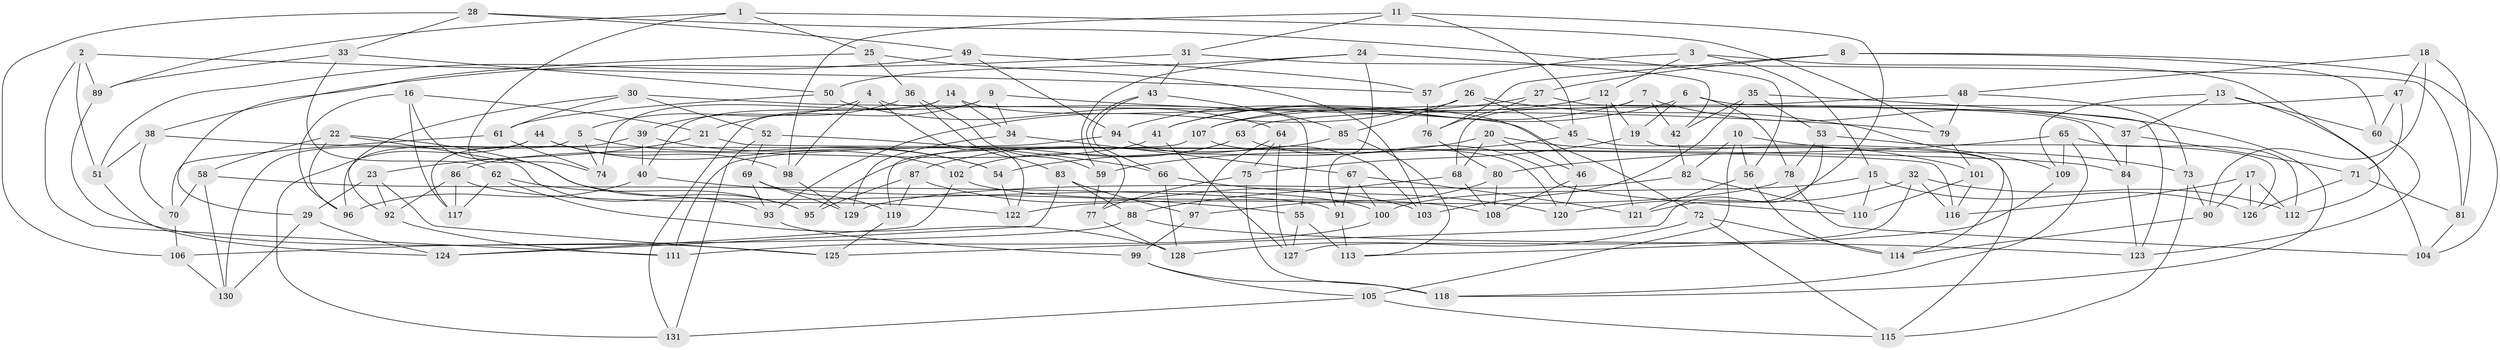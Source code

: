 // Generated by graph-tools (version 1.1) at 2025/26/03/09/25 03:26:59]
// undirected, 131 vertices, 262 edges
graph export_dot {
graph [start="1"]
  node [color=gray90,style=filled];
  1;
  2;
  3;
  4;
  5;
  6;
  7;
  8;
  9;
  10;
  11;
  12;
  13;
  14;
  15;
  16;
  17;
  18;
  19;
  20;
  21;
  22;
  23;
  24;
  25;
  26;
  27;
  28;
  29;
  30;
  31;
  32;
  33;
  34;
  35;
  36;
  37;
  38;
  39;
  40;
  41;
  42;
  43;
  44;
  45;
  46;
  47;
  48;
  49;
  50;
  51;
  52;
  53;
  54;
  55;
  56;
  57;
  58;
  59;
  60;
  61;
  62;
  63;
  64;
  65;
  66;
  67;
  68;
  69;
  70;
  71;
  72;
  73;
  74;
  75;
  76;
  77;
  78;
  79;
  80;
  81;
  82;
  83;
  84;
  85;
  86;
  87;
  88;
  89;
  90;
  91;
  92;
  93;
  94;
  95;
  96;
  97;
  98;
  99;
  100;
  101;
  102;
  103;
  104;
  105;
  106;
  107;
  108;
  109;
  110;
  111;
  112;
  113;
  114;
  115;
  116;
  117;
  118;
  119;
  120;
  121;
  122;
  123;
  124;
  125;
  126;
  127;
  128;
  129;
  130;
  131;
  1 -- 25;
  1 -- 79;
  1 -- 74;
  1 -- 89;
  2 -- 57;
  2 -- 51;
  2 -- 89;
  2 -- 111;
  3 -- 15;
  3 -- 57;
  3 -- 12;
  3 -- 112;
  4 -- 55;
  4 -- 122;
  4 -- 5;
  4 -- 98;
  5 -- 74;
  5 -- 96;
  5 -- 54;
  6 -- 41;
  6 -- 123;
  6 -- 78;
  6 -- 19;
  7 -- 68;
  7 -- 107;
  7 -- 37;
  7 -- 42;
  8 -- 27;
  8 -- 104;
  8 -- 76;
  8 -- 60;
  9 -- 79;
  9 -- 131;
  9 -- 34;
  9 -- 21;
  10 -- 105;
  10 -- 73;
  10 -- 82;
  10 -- 56;
  11 -- 121;
  11 -- 98;
  11 -- 31;
  11 -- 45;
  12 -- 19;
  12 -- 121;
  12 -- 41;
  13 -- 104;
  13 -- 37;
  13 -- 109;
  13 -- 60;
  14 -- 46;
  14 -- 34;
  14 -- 74;
  14 -- 40;
  15 -- 100;
  15 -- 126;
  15 -- 110;
  16 -- 117;
  16 -- 21;
  16 -- 96;
  16 -- 95;
  17 -- 116;
  17 -- 112;
  17 -- 90;
  17 -- 126;
  18 -- 90;
  18 -- 81;
  18 -- 47;
  18 -- 48;
  19 -- 114;
  19 -- 75;
  20 -- 54;
  20 -- 68;
  20 -- 46;
  20 -- 101;
  21 -- 23;
  21 -- 116;
  22 -- 100;
  22 -- 58;
  22 -- 93;
  22 -- 96;
  23 -- 29;
  23 -- 125;
  23 -- 92;
  24 -- 91;
  24 -- 42;
  24 -- 59;
  24 -- 50;
  25 -- 36;
  25 -- 29;
  25 -- 103;
  26 -- 93;
  26 -- 45;
  26 -- 109;
  26 -- 85;
  27 -- 84;
  27 -- 94;
  27 -- 76;
  28 -- 33;
  28 -- 106;
  28 -- 56;
  28 -- 49;
  29 -- 124;
  29 -- 130;
  30 -- 92;
  30 -- 72;
  30 -- 61;
  30 -- 52;
  31 -- 38;
  31 -- 81;
  31 -- 43;
  32 -- 116;
  32 -- 120;
  32 -- 127;
  32 -- 112;
  33 -- 62;
  33 -- 50;
  33 -- 89;
  34 -- 67;
  34 -- 129;
  35 -- 103;
  35 -- 53;
  35 -- 42;
  35 -- 118;
  36 -- 83;
  36 -- 39;
  36 -- 59;
  37 -- 71;
  37 -- 84;
  38 -- 70;
  38 -- 84;
  38 -- 51;
  39 -- 117;
  39 -- 40;
  39 -- 54;
  40 -- 96;
  40 -- 55;
  41 -- 127;
  41 -- 86;
  42 -- 82;
  43 -- 66;
  43 -- 85;
  43 -- 77;
  44 -- 98;
  44 -- 102;
  44 -- 131;
  44 -- 130;
  45 -- 59;
  45 -- 115;
  46 -- 108;
  46 -- 120;
  47 -- 71;
  47 -- 60;
  47 -- 63;
  48 -- 107;
  48 -- 73;
  48 -- 79;
  49 -- 94;
  49 -- 51;
  49 -- 57;
  50 -- 61;
  50 -- 64;
  51 -- 124;
  52 -- 69;
  52 -- 131;
  52 -- 66;
  53 -- 126;
  53 -- 125;
  53 -- 78;
  54 -- 122;
  55 -- 127;
  55 -- 113;
  56 -- 114;
  56 -- 121;
  57 -- 76;
  58 -- 130;
  58 -- 70;
  58 -- 91;
  59 -- 77;
  60 -- 123;
  61 -- 70;
  61 -- 74;
  62 -- 95;
  62 -- 117;
  62 -- 128;
  63 -- 95;
  63 -- 110;
  63 -- 102;
  64 -- 75;
  64 -- 127;
  64 -- 97;
  65 -- 109;
  65 -- 112;
  65 -- 118;
  65 -- 80;
  66 -- 120;
  66 -- 128;
  67 -- 100;
  67 -- 91;
  67 -- 121;
  68 -- 108;
  68 -- 88;
  69 -- 93;
  69 -- 119;
  69 -- 129;
  70 -- 106;
  71 -- 126;
  71 -- 81;
  72 -- 114;
  72 -- 128;
  72 -- 115;
  73 -- 115;
  73 -- 90;
  75 -- 77;
  75 -- 118;
  76 -- 80;
  77 -- 128;
  78 -- 122;
  78 -- 104;
  79 -- 101;
  80 -- 97;
  80 -- 108;
  81 -- 104;
  82 -- 129;
  82 -- 110;
  83 -- 97;
  83 -- 124;
  83 -- 88;
  84 -- 123;
  85 -- 87;
  85 -- 113;
  86 -- 92;
  86 -- 122;
  86 -- 117;
  87 -- 103;
  87 -- 95;
  87 -- 119;
  88 -- 106;
  88 -- 123;
  89 -- 125;
  90 -- 114;
  91 -- 113;
  92 -- 111;
  93 -- 99;
  94 -- 103;
  94 -- 111;
  97 -- 99;
  98 -- 129;
  99 -- 118;
  99 -- 105;
  100 -- 111;
  101 -- 110;
  101 -- 116;
  102 -- 108;
  102 -- 124;
  105 -- 115;
  105 -- 131;
  106 -- 130;
  107 -- 119;
  107 -- 120;
  109 -- 113;
  119 -- 125;
}
